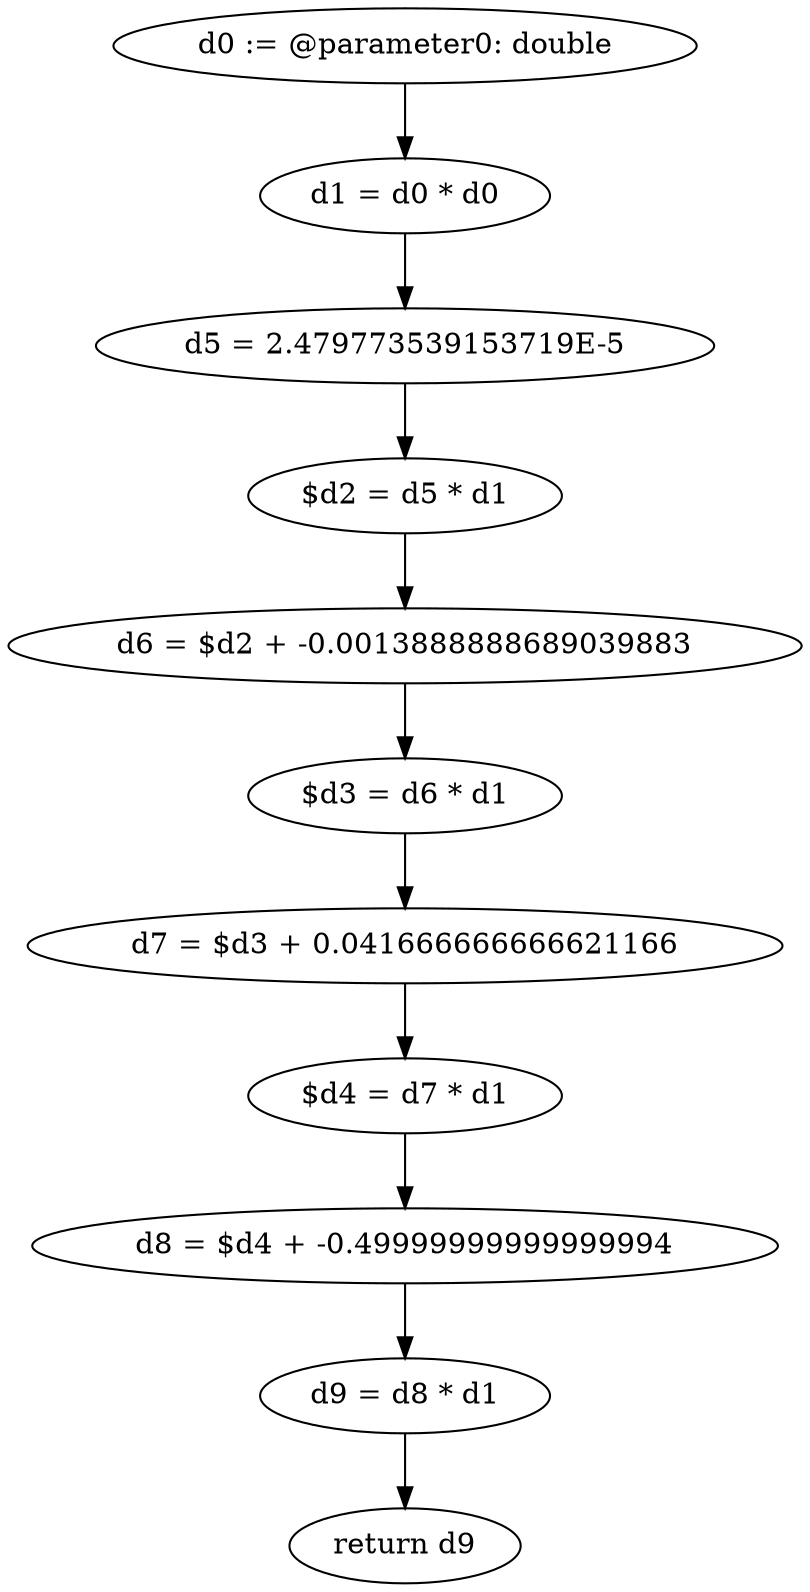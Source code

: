 digraph "unitGraph" {
    "d0 := @parameter0: double"
    "d1 = d0 * d0"
    "d5 = 2.479773539153719E-5"
    "$d2 = d5 * d1"
    "d6 = $d2 + -0.0013888888689039883"
    "$d3 = d6 * d1"
    "d7 = $d3 + 0.041666666666621166"
    "$d4 = d7 * d1"
    "d8 = $d4 + -0.49999999999999994"
    "d9 = d8 * d1"
    "return d9"
    "d0 := @parameter0: double"->"d1 = d0 * d0";
    "d1 = d0 * d0"->"d5 = 2.479773539153719E-5";
    "d5 = 2.479773539153719E-5"->"$d2 = d5 * d1";
    "$d2 = d5 * d1"->"d6 = $d2 + -0.0013888888689039883";
    "d6 = $d2 + -0.0013888888689039883"->"$d3 = d6 * d1";
    "$d3 = d6 * d1"->"d7 = $d3 + 0.041666666666621166";
    "d7 = $d3 + 0.041666666666621166"->"$d4 = d7 * d1";
    "$d4 = d7 * d1"->"d8 = $d4 + -0.49999999999999994";
    "d8 = $d4 + -0.49999999999999994"->"d9 = d8 * d1";
    "d9 = d8 * d1"->"return d9";
}
